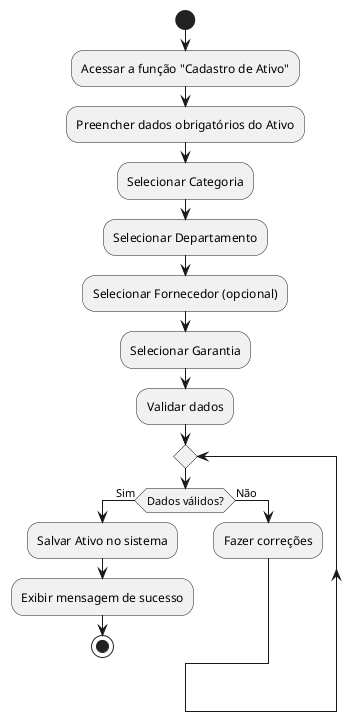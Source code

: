 @startuml diagrama_atividade_cadastro_ativo
start

:Acessar a função "Cadastro de Ativo";
:Preencher dados obrigatórios do Ativo;
:Selecionar Categoria;
:Selecionar Departamento;
:Selecionar Fornecedor (opcional);
:Selecionar Garantia;
:Validar dados;

repeat
  if (Dados válidos?) then (Sim)
    :Salvar Ativo no sistema;
    :Exibir mensagem de sucesso;
    stop
  else (Não)
    :Fazer correções;

@enduml